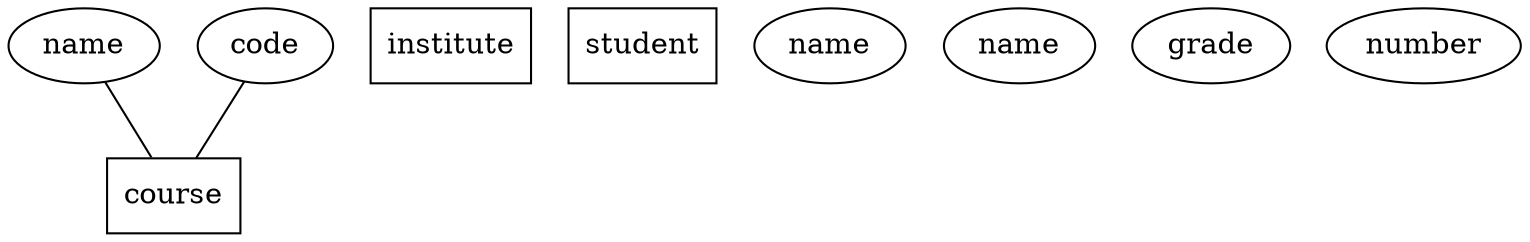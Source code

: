 graph graph_49
{
	node
	[
		shape = box
	]
	course;
	institute;
	student;
	node
	[
		shape = ellipse
	]
	{
		node
		[
			label = "name"
		]
		name0;
		name1;
		name2;
	}
	code;
	grade;
	number;
	name0 -- course;
	code -- course;
	fontsize = 20;
}
